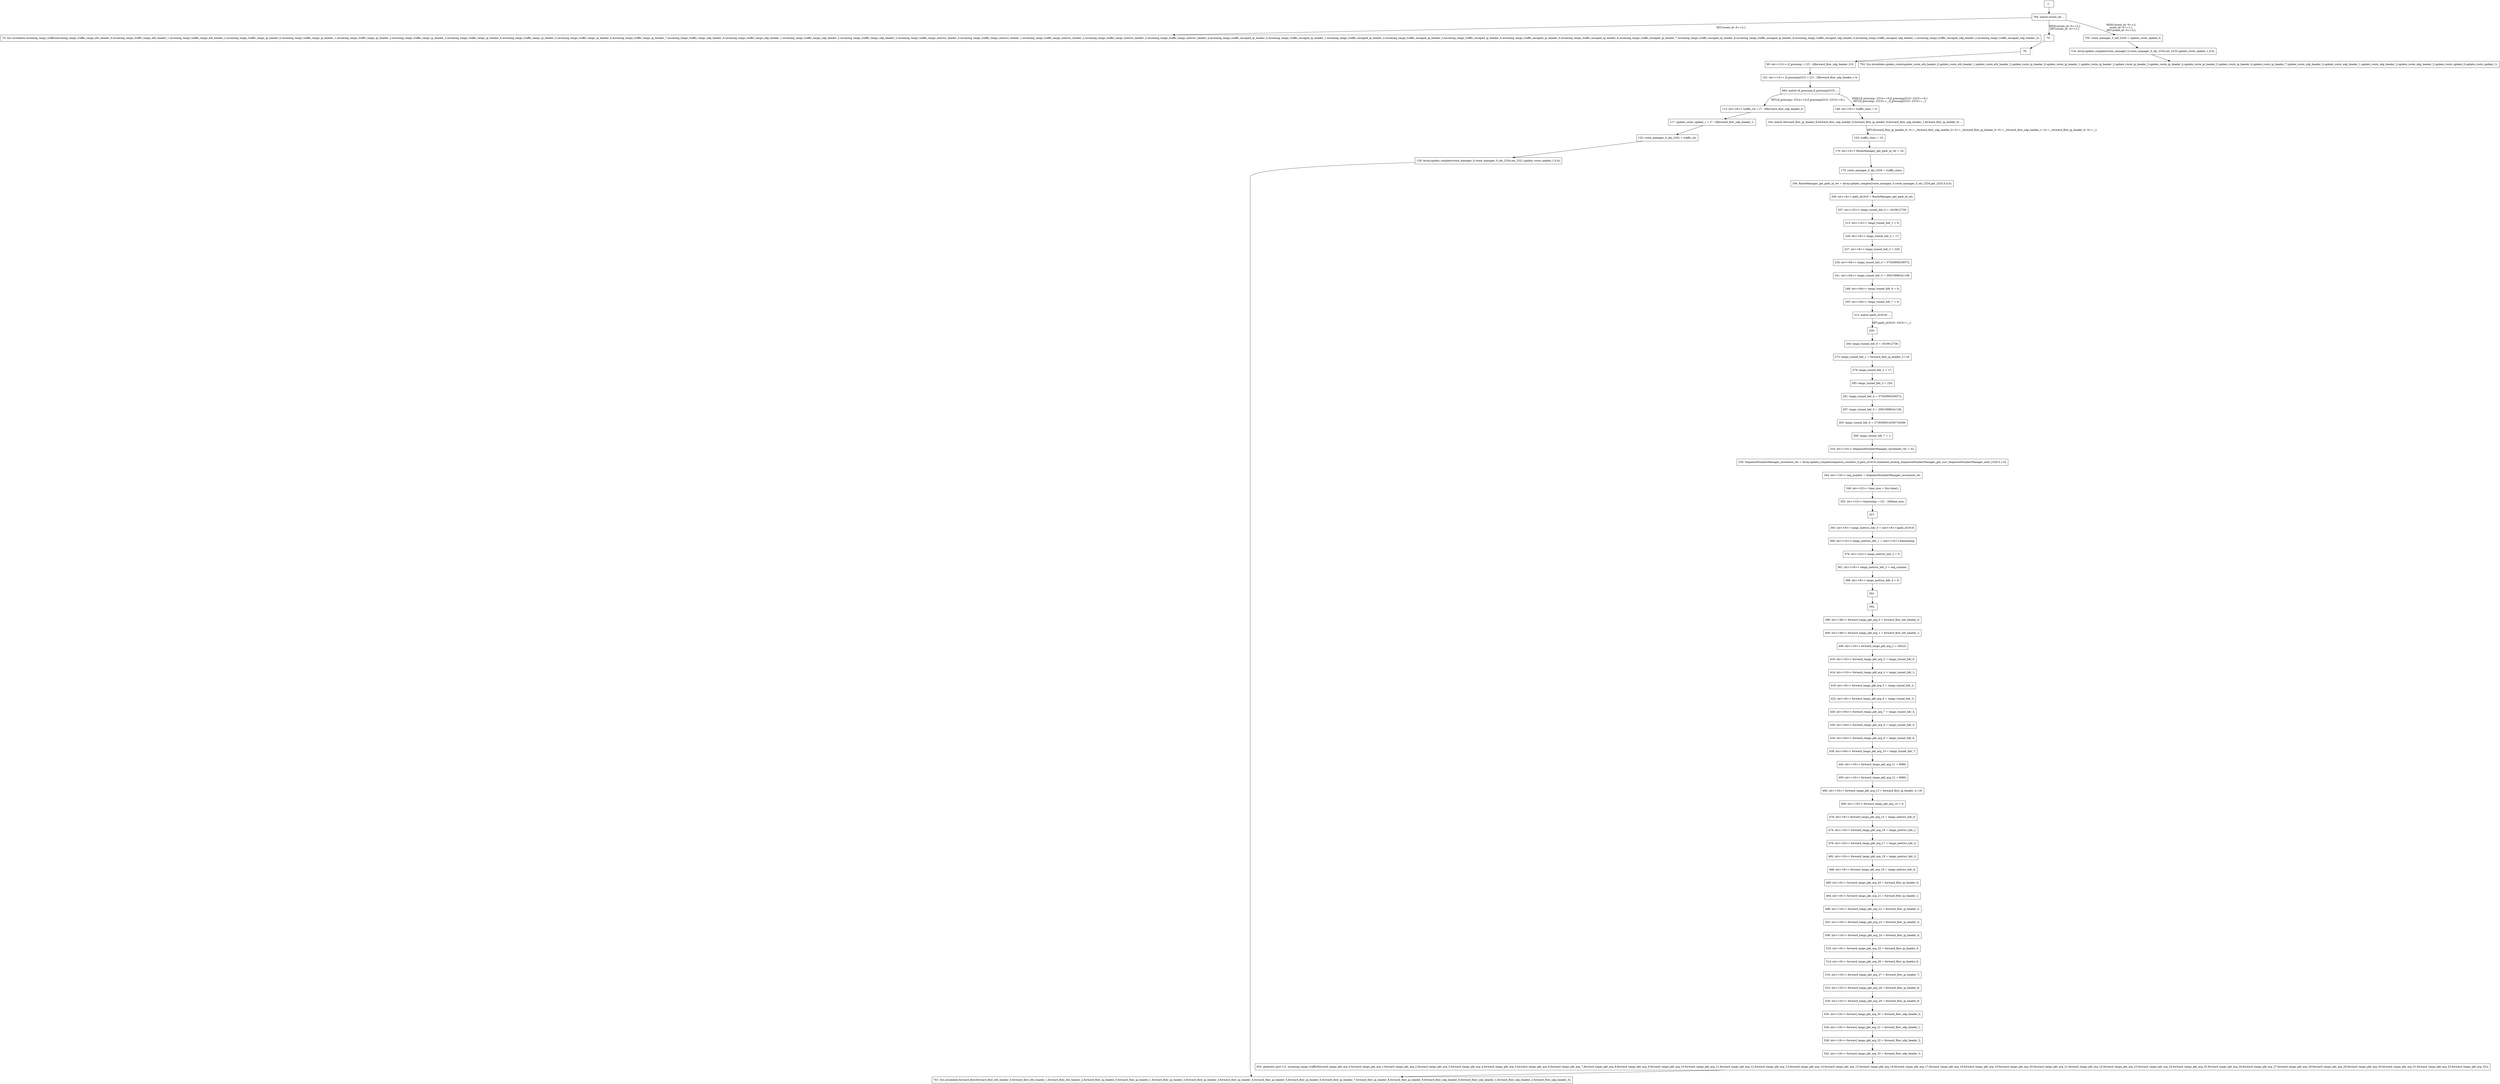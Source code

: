 digraph G {
  "1: " [shape=box, ];
  "74: Sys.invalidate.incoming_tango_traffic(incoming_tango_traffic_tango_eth_header_0,incoming_tango_traffic_tango_eth_header_1,incoming_tango_traffic_tango_eth_header_2,incoming_tango_traffic_tango_ip_header_0,incoming_tango_traffic_tango_ip_header_1,incoming_tango_traffic_tango_ip_header_2,incoming_tango_traffic_tango_ip_header_3,incoming_tango_traffic_tango_ip_header_4,incoming_tango_traffic_tango_ip_header_5,incoming_tango_traffic_tango_ip_header_6,incoming_tango_traffic_tango_ip_header_7,incoming_tango_traffic_tango_udp_header_0,incoming_tango_traffic_tango_udp_header_1,incoming_tango_traffic_tango_udp_header_2,incoming_tango_traffic_tango_udp_header_3,incoming_tango_traffic_tango_metrics_header_0,incoming_tango_traffic_tango_metrics_header_1,incoming_tango_traffic_tango_metrics_header_2,incoming_tango_traffic_tango_metrics_header_3,incoming_tango_traffic_tango_metrics_header_4,incoming_tango_traffic_encaped_ip_header_0,incoming_tango_traffic_encaped_ip_header_1,incoming_tango_traffic_encaped_ip_header_2,incoming_tango_traffic_encaped_ip_header_3,incoming_tango_traffic_encaped_ip_header_4,incoming_tango_traffic_encaped_ip_header_5,incoming_tango_traffic_encaped_ip_header_6,incoming_tango_traffic_encaped_ip_header_7,incoming_tango_traffic_encaped_ip_header_8,incoming_tango_traffic_encaped_ip_header_9,incoming_tango_traffic_encaped_udp_header_0,incoming_tango_traffic_encaped_udp_header_1,incoming_tango_traffic_encaped_udp_header_2,incoming_tango_traffic_encaped_udp_header_3);" [
  shape=box, ];
  "75: " [shape=box, ];
  "76: " [shape=box, ];
  "89: int<<12>> if_precomp = [15 : 4]forward_flow_udp_header_0-0;" [
  shape=box, ];
  "101: int<<13>> if_precomp2315 = [15 : 3]forward_flow_udp_header_1-0;" [
  shape=box, ];
  "112: int<<8>> traffic_cls = [7 : 0]forward_flow_udp_header_0;" [shape=box, ];
  "117: update_route_update_1 = [7 : 0]forward_flow_udp_header_1;" [shape=box,
                                                                    ];
  "120: route_manager_0_idx_2334 = traffic_cls;" [shape=box, ];
  "139: Array.update_complex(route_manager_0,route_manager_0_idx_2334,set_2321,update_route_update_1,0,0);" [
  shape=box, ];
  "148: int<<8>> traffic_class = 0;" [shape=box, ];
  "163: traffic_class = 15;" [shape=box, ];
  "164: match (forward_flow_ip_header_8,forward_flow_udp_header_0,forward_flow_ip_header_9,forward_flow_udp_header_1,forward_flow_ip_header_6) ...
" [
  shape=box, ];
  "170: int<<8>> RouteManager_get_path_id_ret = 32;" [shape=box, ];
  "173: route_manager_0_idx_2334 = traffic_class;" [shape=box, ];
  "194: RouteManager_get_path_id_ret = Array.update_complex(route_manager_0,route_manager_0_idx_2334,get_2325,0,0,0);" [
  shape=box, ];
  "200: int<<8>> path_id1919 = RouteManager_get_path_id_ret;" [shape=box, ];
  "207: int<<32>> tango_tunnel_hdr_0 = 1610612736;" [shape=box, ];
  "213: int<<16>> tango_tunnel_hdr_1 = 0;" [shape=box, ];
  "220: int<<8>> tango_tunnel_hdr_2 = 17;" [shape=box, ];
  "227: int<<8>> tango_tunnel_hdr_3 = 220;" [shape=box, ];
  "234: int<<64>> tango_tunnel_hdr_4 = 57545994539572;" [shape=box, ];
  "241: int<<64>> tango_tunnel_hdr_5 = 20015998341138;" [shape=box, ];
  "248: int<<64>> tango_tunnel_hdr_6 = 0;" [shape=box, ];
  "255: int<<64>> tango_tunnel_hdr_7 = 0;" [shape=box, ];
  "259: " [shape=box, ];
  "264: tango_tunnel_hdr_0 = 1610612736;" [shape=box, ];
  "273: tango_tunnel_hdr_1 = forward_flow_ip_header_2+18;" [shape=box, ];
  "279: tango_tunnel_hdr_2 = 17;" [shape=box, ];
  "285: tango_tunnel_hdr_3 = 220;" [shape=box, ];
  "291: tango_tunnel_hdr_4 = 57545994539572;" [shape=box, ];
  "297: tango_tunnel_hdr_5 = 20015998341138;" [shape=box, ];
  "303: tango_tunnel_hdr_6 = 2739390614536716288;" [shape=box, ];
  "309: tango_tunnel_hdr_7 = 1;" [shape=box, ];
  "312: match (path_id1919) ...
" [shape=box, ];
  "318: int<<16>> SequenceNumberManager_increment_ret = 32;" [shape=box, ];
  "339: SequenceNumberManager_increment_ret = Array.update_complex(sequence_counters_0,path_id1919,combined_memop_SequenceNumberManager_get_curr_SequenceNumberManager_next_2329,0,1,0);" [
  shape=box, ];
  "344: int<<16>> seq_number = SequenceNumberManager_increment_ret;" [
  shape=box, ];
  "349: int<<32>> time_now = Sys.time();" [shape=box, ];
  "355: int<<12>> timestamp = [31 : 20]time_now;" [shape=box, ];
  "357: " [shape=box, ];
  "363: int<<8>> tango_metrics_hdr_0 = (int<<8>>)path_id1919;" [shape=box, ];
  "369: int<<16>> tango_metrics_hdr_1 = (int<<16>>)timestamp;" [shape=box, ];
  "376: int<<32>> tango_metrics_hdr_2 = 0;" [shape=box, ];
  "381: int<<16>> tango_metrics_hdr_3 = seq_number;" [shape=box, ];
  "388: int<<8>> tango_metrics_hdr_4 = 0;" [shape=box, ];
  "391: " [shape=box, ];
  "392: " [shape=box, ];
  "396: int<<48>> forward_tango_pkt_arg_0 = forward_flow_eth_header_0;" [
  shape=box, ];
  "400: int<<48>> forward_tango_pkt_arg_1 = forward_flow_eth_header_1;" [
  shape=box, ];
  "406: int<<16>> forward_tango_pkt_arg_2 = 34525;" [shape=box, ];
  "410: int<<32>> forward_tango_pkt_arg_3 = tango_tunnel_hdr_0;" [shape=box, ];
  "414: int<<16>> forward_tango_pkt_arg_4 = tango_tunnel_hdr_1;" [shape=box, ];
  "418: int<<8>> forward_tango_pkt_arg_5 = tango_tunnel_hdr_2;" [shape=box, ];
  "422: int<<8>> forward_tango_pkt_arg_6 = tango_tunnel_hdr_3;" [shape=box, ];
  "426: int<<64>> forward_tango_pkt_arg_7 = tango_tunnel_hdr_4;" [shape=box, ];
  "430: int<<64>> forward_tango_pkt_arg_8 = tango_tunnel_hdr_5;" [shape=box, ];
  "434: int<<64>> forward_tango_pkt_arg_9 = tango_tunnel_hdr_6;" [shape=box, ];
  "438: int<<64>> forward_tango_pkt_arg_10 = tango_tunnel_hdr_7;" [shape=box, ];
  "444: int<<16>> forward_tango_pkt_arg_11 = 8080;" [shape=box, ];
  "450: int<<16>> forward_tango_pkt_arg_12 = 8080;" [shape=box, ];
  "460: int<<16>> forward_tango_pkt_arg_13 = forward_flow_ip_header_2+18;" [
  shape=box, ];
  "466: int<<16>> forward_tango_pkt_arg_14 = 0;" [shape=box, ];
  "470: int<<8>> forward_tango_pkt_arg_15 = tango_metrics_hdr_0;" [shape=box, ];
  "474: int<<16>> forward_tango_pkt_arg_16 = tango_metrics_hdr_1;" [shape=box,
                                                                    ];
  "478: int<<32>> forward_tango_pkt_arg_17 = tango_metrics_hdr_2;" [shape=box,
                                                                    ];
  "482: int<<16>> forward_tango_pkt_arg_18 = tango_metrics_hdr_3;" [shape=box,
                                                                    ];
  "486: int<<8>> forward_tango_pkt_arg_19 = tango_metrics_hdr_4;" [shape=box, ];
  "490: int<<8>> forward_tango_pkt_arg_20 = forward_flow_ip_header_0;" [
  shape=box, ];
  "494: int<<8>> forward_tango_pkt_arg_21 = forward_flow_ip_header_1;" [
  shape=box, ];
  "498: int<<16>> forward_tango_pkt_arg_22 = forward_flow_ip_header_2;" [
  shape=box, ];
  "502: int<<16>> forward_tango_pkt_arg_23 = forward_flow_ip_header_3;" [
  shape=box, ];
  "506: int<<16>> forward_tango_pkt_arg_24 = forward_flow_ip_header_4;" [
  shape=box, ];
  "510: int<<8>> forward_tango_pkt_arg_25 = forward_flow_ip_header_5;" [
  shape=box, ];
  "514: int<<8>> forward_tango_pkt_arg_26 = forward_flow_ip_header_6;" [
  shape=box, ];
  "518: int<<16>> forward_tango_pkt_arg_27 = forward_flow_ip_header_7;" [
  shape=box, ];
  "522: int<<32>> forward_tango_pkt_arg_28 = forward_flow_ip_header_8;" [
  shape=box, ];
  "526: int<<32>> forward_tango_pkt_arg_29 = forward_flow_ip_header_9;" [
  shape=box, ];
  "530: int<<16>> forward_tango_pkt_arg_30 = forward_flow_udp_header_0;" [
  shape=box, ];
  "534: int<<16>> forward_tango_pkt_arg_31 = forward_flow_udp_header_1;" [
  shape=box, ];
  "538: int<<16>> forward_tango_pkt_arg_32 = forward_flow_udp_header_2;" [
  shape=box, ];
  "542: int<<16>> forward_tango_pkt_arg_33 = forward_flow_udp_header_3;" [
  shape=box, ];
  "652: generate_port (12, incoming_tango_traffic(forward_tango_pkt_arg_0,forward_tango_pkt_arg_1,forward_tango_pkt_arg_2,forward_tango_pkt_arg_3,forward_tango_pkt_arg_4,forward_tango_pkt_arg_5,forward_tango_pkt_arg_6,forward_tango_pkt_arg_7,forward_tango_pkt_arg_8,forward_tango_pkt_arg_9,forward_tango_pkt_arg_10,forward_tango_pkt_arg_11,forward_tango_pkt_arg_12,forward_tango_pkt_arg_13,forward_tango_pkt_arg_14,forward_tango_pkt_arg_15,forward_tango_pkt_arg_16,forward_tango_pkt_arg_17,forward_tango_pkt_arg_18,forward_tango_pkt_arg_19,forward_tango_pkt_arg_20,forward_tango_pkt_arg_21,forward_tango_pkt_arg_22,forward_tango_pkt_arg_23,forward_tango_pkt_arg_24,forward_tango_pkt_arg_25,forward_tango_pkt_arg_26,forward_tango_pkt_arg_27,forward_tango_pkt_arg_28,forward_tango_pkt_arg_29,forward_tango_pkt_arg_30,forward_tango_pkt_arg_31,forward_tango_pkt_arg_32,forward_tango_pkt_arg_33));" [
  shape=box, ];
  "662: match (if_precomp,if_precomp2315) ...
" [shape=box, ];
  "701: Sys.invalidate.forward_flow(forward_flow_eth_header_0,forward_flow_eth_header_1,forward_flow_eth_header_2,forward_flow_ip_header_0,forward_flow_ip_header_1,forward_flow_ip_header_2,forward_flow_ip_header_3,forward_flow_ip_header_4,forward_flow_ip_header_5,forward_flow_ip_header_6,forward_flow_ip_header_7,forward_flow_ip_header_8,forward_flow_ip_header_9,forward_flow_udp_header_0,forward_flow_udp_header_1,forward_flow_udp_header_2,forward_flow_udp_header_3);" [
  shape=box, ];
  "705: route_manager_0_idx_2334 = update_route_update_0;" [shape=box, ];
  "724: Array.update_complex(route_manager_0,route_manager_0_idx_2334,set_2333,update_route_update_1,0,0);" [
  shape=box, ];
  "762: Sys.invalidate.update_route(update_route_eth_header_0,update_route_eth_header_1,update_route_eth_header_2,update_route_ip_header_0,update_route_ip_header_1,update_route_ip_header_2,update_route_ip_header_3,update_route_ip_header_4,update_route_ip_header_5,update_route_ip_header_6,update_route_ip_header_7,update_route_udp_header_0,update_route_udp_header_1,update_route_udp_header_2,update_route_udp_header_3,update_route_update_0,update_route_update_1);" [
  shape=box, ];
  "764: match (event_id) ...
" [shape=box, ];
  
  
  "1: " -> "764: match (event_id) ...
" [label="", ];
  "75: " -> "76: " [label="", ];
  "76: " -> "89: int<<12>> if_precomp = [15 : 4]forward_flow_udp_header_0-0;" [
  label="", ];
  "89: int<<12>> if_precomp = [15 : 4]forward_flow_udp_header_0-0;" -> "101: int<<13>> if_precomp2315 = [15 : 3]forward_flow_udp_header_1-0;" [
  label="", ];
  "101: int<<13>> if_precomp2315 = [15 : 3]forward_flow_udp_header_1-0;" -> "662: match (if_precomp,if_precomp2315) ...
" [
  label="", ];
  "112: int<<8>> traffic_cls = [7 : 0]forward_flow_udp_header_0;" -> "117: update_route_update_1 = [7 : 0]forward_flow_udp_header_1;" [
  label="", ];
  "117: update_route_update_1 = [7 : 0]forward_flow_udp_header_1;" -> "120: route_manager_0_idx_2334 = traffic_cls;" [
  label="", ];
  "120: route_manager_0_idx_2334 = traffic_cls;" -> "139: Array.update_complex(route_manager_0,route_manager_0_idx_2334,set_2321,update_route_update_1,0,0);" [
  label="", ];
  "139: Array.update_complex(route_manager_0,route_manager_0_idx_2334,set_2321,update_route_update_1,0,0);" -> "701: Sys.invalidate.forward_flow(forward_flow_eth_header_0,forward_flow_eth_header_1,forward_flow_eth_header_2,forward_flow_ip_header_0,forward_flow_ip_header_1,forward_flow_ip_header_2,forward_flow_ip_header_3,forward_flow_ip_header_4,forward_flow_ip_header_5,forward_flow_ip_header_6,forward_flow_ip_header_7,forward_flow_ip_header_8,forward_flow_ip_header_9,forward_flow_udp_header_0,forward_flow_udp_header_1,forward_flow_udp_header_2,forward_flow_udp_header_3);" [
  label="", ];
  "148: int<<8>> traffic_class = 0;" -> "164: match (forward_flow_ip_header_8,forward_flow_udp_header_0,forward_flow_ip_header_9,forward_flow_udp_header_1,forward_flow_ip_header_6) ...
" [
  label="", ];
  "163: traffic_class = 15;" -> "170: int<<8>> RouteManager_get_path_id_ret = 32;" [
  label="", ];
  "164: match (forward_flow_ip_header_8,forward_flow_udp_header_0,forward_flow_ip_header_9,forward_flow_udp_header_1,forward_flow_ip_header_6) ...
" -> "163: traffic_class = 15;" [
  label="HIT{forward_flow_ip_header_8~0==_,forward_flow_udp_header_0~0==_,forward_flow_ip_header_9~0==_,forward_flow_udp_header_1~0==_,forward_flow_ip_header_6~0==_;}",
  ];
  "170: int<<8>> RouteManager_get_path_id_ret = 32;" -> "173: route_manager_0_idx_2334 = traffic_class;" [
  label="", ];
  "173: route_manager_0_idx_2334 = traffic_class;" -> "194: RouteManager_get_path_id_ret = Array.update_complex(route_manager_0,route_manager_0_idx_2334,get_2325,0,0,0);" [
  label="", ];
  "194: RouteManager_get_path_id_ret = Array.update_complex(route_manager_0,route_manager_0_idx_2334,get_2325,0,0,0);" -> "200: int<<8>> path_id1919 = RouteManager_get_path_id_ret;" [
  label="", ];
  "200: int<<8>> path_id1919 = RouteManager_get_path_id_ret;" -> "207: int<<32>> tango_tunnel_hdr_0 = 1610612736;" [
  label="", ];
  "207: int<<32>> tango_tunnel_hdr_0 = 1610612736;" -> "213: int<<16>> tango_tunnel_hdr_1 = 0;" [
  label="", ];
  "213: int<<16>> tango_tunnel_hdr_1 = 0;" -> "220: int<<8>> tango_tunnel_hdr_2 = 17;" [
  label="", ];
  "220: int<<8>> tango_tunnel_hdr_2 = 17;" -> "227: int<<8>> tango_tunnel_hdr_3 = 220;" [
  label="", ];
  "227: int<<8>> tango_tunnel_hdr_3 = 220;" -> "234: int<<64>> tango_tunnel_hdr_4 = 57545994539572;" [
  label="", ];
  "234: int<<64>> tango_tunnel_hdr_4 = 57545994539572;" -> "241: int<<64>> tango_tunnel_hdr_5 = 20015998341138;" [
  label="", ];
  "241: int<<64>> tango_tunnel_hdr_5 = 20015998341138;" -> "248: int<<64>> tango_tunnel_hdr_6 = 0;" [
  label="", ];
  "248: int<<64>> tango_tunnel_hdr_6 = 0;" -> "255: int<<64>> tango_tunnel_hdr_7 = 0;" [
  label="", ];
  "255: int<<64>> tango_tunnel_hdr_7 = 0;" -> "312: match (path_id1919) ...
" [
  label="", ];
  "259: " -> "264: tango_tunnel_hdr_0 = 1610612736;" [label="", ];
  "264: tango_tunnel_hdr_0 = 1610612736;" -> "273: tango_tunnel_hdr_1 = forward_flow_ip_header_2+18;" [
  label="", ];
  "273: tango_tunnel_hdr_1 = forward_flow_ip_header_2+18;" -> "279: tango_tunnel_hdr_2 = 17;" [
  label="", ];
  "279: tango_tunnel_hdr_2 = 17;" -> "285: tango_tunnel_hdr_3 = 220;" [
  label="", ];
  "285: tango_tunnel_hdr_3 = 220;" -> "291: tango_tunnel_hdr_4 = 57545994539572;" [
  label="", ];
  "291: tango_tunnel_hdr_4 = 57545994539572;" -> "297: tango_tunnel_hdr_5 = 20015998341138;" [
  label="", ];
  "297: tango_tunnel_hdr_5 = 20015998341138;" -> "303: tango_tunnel_hdr_6 = 2739390614536716288;" [
  label="", ];
  "303: tango_tunnel_hdr_6 = 2739390614536716288;" -> "309: tango_tunnel_hdr_7 = 1;" [
  label="", ];
  "309: tango_tunnel_hdr_7 = 1;" -> "318: int<<16>> SequenceNumberManager_increment_ret = 32;" [
  label="", ];
  "312: match (path_id1919) ...
" -> "259: " [label="HIT{path_id1919~1919==_;}",
                                              ];
  "318: int<<16>> SequenceNumberManager_increment_ret = 32;" -> "339: SequenceNumberManager_increment_ret = Array.update_complex(sequence_counters_0,path_id1919,combined_memop_SequenceNumberManager_get_curr_SequenceNumberManager_next_2329,0,1,0);" [
  label="", ];
  "339: SequenceNumberManager_increment_ret = Array.update_complex(sequence_counters_0,path_id1919,combined_memop_SequenceNumberManager_get_curr_SequenceNumberManager_next_2329,0,1,0);" -> "344: int<<16>> seq_number = SequenceNumberManager_increment_ret;" [
  label="", ];
  "344: int<<16>> seq_number = SequenceNumberManager_increment_ret;" -> "349: int<<32>> time_now = Sys.time();" [
  label="", ];
  "349: int<<32>> time_now = Sys.time();" -> "355: int<<12>> timestamp = [31 : 20]time_now;" [
  label="", ];
  "355: int<<12>> timestamp = [31 : 20]time_now;" -> "357: " [label="", ];
  "357: " -> "363: int<<8>> tango_metrics_hdr_0 = (int<<8>>)path_id1919;" [
  label="", ];
  "363: int<<8>> tango_metrics_hdr_0 = (int<<8>>)path_id1919;" -> "369: int<<16>> tango_metrics_hdr_1 = (int<<16>>)timestamp;" [
  label="", ];
  "369: int<<16>> tango_metrics_hdr_1 = (int<<16>>)timestamp;" -> "376: int<<32>> tango_metrics_hdr_2 = 0;" [
  label="", ];
  "376: int<<32>> tango_metrics_hdr_2 = 0;" -> "381: int<<16>> tango_metrics_hdr_3 = seq_number;" [
  label="", ];
  "381: int<<16>> tango_metrics_hdr_3 = seq_number;" -> "388: int<<8>> tango_metrics_hdr_4 = 0;" [
  label="", ];
  "388: int<<8>> tango_metrics_hdr_4 = 0;" -> "391: " [label="", ];
  "391: " -> "392: " [label="", ];
  "392: " -> "396: int<<48>> forward_tango_pkt_arg_0 = forward_flow_eth_header_0;" [
  label="", ];
  "396: int<<48>> forward_tango_pkt_arg_0 = forward_flow_eth_header_0;" -> "400: int<<48>> forward_tango_pkt_arg_1 = forward_flow_eth_header_1;" [
  label="", ];
  "400: int<<48>> forward_tango_pkt_arg_1 = forward_flow_eth_header_1;" -> "406: int<<16>> forward_tango_pkt_arg_2 = 34525;" [
  label="", ];
  "406: int<<16>> forward_tango_pkt_arg_2 = 34525;" -> "410: int<<32>> forward_tango_pkt_arg_3 = tango_tunnel_hdr_0;" [
  label="", ];
  "410: int<<32>> forward_tango_pkt_arg_3 = tango_tunnel_hdr_0;" -> "414: int<<16>> forward_tango_pkt_arg_4 = tango_tunnel_hdr_1;" [
  label="", ];
  "414: int<<16>> forward_tango_pkt_arg_4 = tango_tunnel_hdr_1;" -> "418: int<<8>> forward_tango_pkt_arg_5 = tango_tunnel_hdr_2;" [
  label="", ];
  "418: int<<8>> forward_tango_pkt_arg_5 = tango_tunnel_hdr_2;" -> "422: int<<8>> forward_tango_pkt_arg_6 = tango_tunnel_hdr_3;" [
  label="", ];
  "422: int<<8>> forward_tango_pkt_arg_6 = tango_tunnel_hdr_3;" -> "426: int<<64>> forward_tango_pkt_arg_7 = tango_tunnel_hdr_4;" [
  label="", ];
  "426: int<<64>> forward_tango_pkt_arg_7 = tango_tunnel_hdr_4;" -> "430: int<<64>> forward_tango_pkt_arg_8 = tango_tunnel_hdr_5;" [
  label="", ];
  "430: int<<64>> forward_tango_pkt_arg_8 = tango_tunnel_hdr_5;" -> "434: int<<64>> forward_tango_pkt_arg_9 = tango_tunnel_hdr_6;" [
  label="", ];
  "434: int<<64>> forward_tango_pkt_arg_9 = tango_tunnel_hdr_6;" -> "438: int<<64>> forward_tango_pkt_arg_10 = tango_tunnel_hdr_7;" [
  label="", ];
  "438: int<<64>> forward_tango_pkt_arg_10 = tango_tunnel_hdr_7;" -> "444: int<<16>> forward_tango_pkt_arg_11 = 8080;" [
  label="", ];
  "444: int<<16>> forward_tango_pkt_arg_11 = 8080;" -> "450: int<<16>> forward_tango_pkt_arg_12 = 8080;" [
  label="", ];
  "450: int<<16>> forward_tango_pkt_arg_12 = 8080;" -> "460: int<<16>> forward_tango_pkt_arg_13 = forward_flow_ip_header_2+18;" [
  label="", ];
  "460: int<<16>> forward_tango_pkt_arg_13 = forward_flow_ip_header_2+18;" -> "466: int<<16>> forward_tango_pkt_arg_14 = 0;" [
  label="", ];
  "466: int<<16>> forward_tango_pkt_arg_14 = 0;" -> "470: int<<8>> forward_tango_pkt_arg_15 = tango_metrics_hdr_0;" [
  label="", ];
  "470: int<<8>> forward_tango_pkt_arg_15 = tango_metrics_hdr_0;" -> "474: int<<16>> forward_tango_pkt_arg_16 = tango_metrics_hdr_1;" [
  label="", ];
  "474: int<<16>> forward_tango_pkt_arg_16 = tango_metrics_hdr_1;" -> "478: int<<32>> forward_tango_pkt_arg_17 = tango_metrics_hdr_2;" [
  label="", ];
  "478: int<<32>> forward_tango_pkt_arg_17 = tango_metrics_hdr_2;" -> "482: int<<16>> forward_tango_pkt_arg_18 = tango_metrics_hdr_3;" [
  label="", ];
  "482: int<<16>> forward_tango_pkt_arg_18 = tango_metrics_hdr_3;" -> "486: int<<8>> forward_tango_pkt_arg_19 = tango_metrics_hdr_4;" [
  label="", ];
  "486: int<<8>> forward_tango_pkt_arg_19 = tango_metrics_hdr_4;" -> "490: int<<8>> forward_tango_pkt_arg_20 = forward_flow_ip_header_0;" [
  label="", ];
  "490: int<<8>> forward_tango_pkt_arg_20 = forward_flow_ip_header_0;" -> "494: int<<8>> forward_tango_pkt_arg_21 = forward_flow_ip_header_1;" [
  label="", ];
  "494: int<<8>> forward_tango_pkt_arg_21 = forward_flow_ip_header_1;" -> "498: int<<16>> forward_tango_pkt_arg_22 = forward_flow_ip_header_2;" [
  label="", ];
  "498: int<<16>> forward_tango_pkt_arg_22 = forward_flow_ip_header_2;" -> "502: int<<16>> forward_tango_pkt_arg_23 = forward_flow_ip_header_3;" [
  label="", ];
  "502: int<<16>> forward_tango_pkt_arg_23 = forward_flow_ip_header_3;" -> "506: int<<16>> forward_tango_pkt_arg_24 = forward_flow_ip_header_4;" [
  label="", ];
  "506: int<<16>> forward_tango_pkt_arg_24 = forward_flow_ip_header_4;" -> "510: int<<8>> forward_tango_pkt_arg_25 = forward_flow_ip_header_5;" [
  label="", ];
  "510: int<<8>> forward_tango_pkt_arg_25 = forward_flow_ip_header_5;" -> "514: int<<8>> forward_tango_pkt_arg_26 = forward_flow_ip_header_6;" [
  label="", ];
  "514: int<<8>> forward_tango_pkt_arg_26 = forward_flow_ip_header_6;" -> "518: int<<16>> forward_tango_pkt_arg_27 = forward_flow_ip_header_7;" [
  label="", ];
  "518: int<<16>> forward_tango_pkt_arg_27 = forward_flow_ip_header_7;" -> "522: int<<32>> forward_tango_pkt_arg_28 = forward_flow_ip_header_8;" [
  label="", ];
  "522: int<<32>> forward_tango_pkt_arg_28 = forward_flow_ip_header_8;" -> "526: int<<32>> forward_tango_pkt_arg_29 = forward_flow_ip_header_9;" [
  label="", ];
  "526: int<<32>> forward_tango_pkt_arg_29 = forward_flow_ip_header_9;" -> "530: int<<16>> forward_tango_pkt_arg_30 = forward_flow_udp_header_0;" [
  label="", ];
  "530: int<<16>> forward_tango_pkt_arg_30 = forward_flow_udp_header_0;" -> "534: int<<16>> forward_tango_pkt_arg_31 = forward_flow_udp_header_1;" [
  label="", ];
  "534: int<<16>> forward_tango_pkt_arg_31 = forward_flow_udp_header_1;" -> "538: int<<16>> forward_tango_pkt_arg_32 = forward_flow_udp_header_2;" [
  label="", ];
  "538: int<<16>> forward_tango_pkt_arg_32 = forward_flow_udp_header_2;" -> "542: int<<16>> forward_tango_pkt_arg_33 = forward_flow_udp_header_3;" [
  label="", ];
  "542: int<<16>> forward_tango_pkt_arg_33 = forward_flow_udp_header_3;" -> "652: generate_port (12, incoming_tango_traffic(forward_tango_pkt_arg_0,forward_tango_pkt_arg_1,forward_tango_pkt_arg_2,forward_tango_pkt_arg_3,forward_tango_pkt_arg_4,forward_tango_pkt_arg_5,forward_tango_pkt_arg_6,forward_tango_pkt_arg_7,forward_tango_pkt_arg_8,forward_tango_pkt_arg_9,forward_tango_pkt_arg_10,forward_tango_pkt_arg_11,forward_tango_pkt_arg_12,forward_tango_pkt_arg_13,forward_tango_pkt_arg_14,forward_tango_pkt_arg_15,forward_tango_pkt_arg_16,forward_tango_pkt_arg_17,forward_tango_pkt_arg_18,forward_tango_pkt_arg_19,forward_tango_pkt_arg_20,forward_tango_pkt_arg_21,forward_tango_pkt_arg_22,forward_tango_pkt_arg_23,forward_tango_pkt_arg_24,forward_tango_pkt_arg_25,forward_tango_pkt_arg_26,forward_tango_pkt_arg_27,forward_tango_pkt_arg_28,forward_tango_pkt_arg_29,forward_tango_pkt_arg_30,forward_tango_pkt_arg_31,forward_tango_pkt_arg_32,forward_tango_pkt_arg_33));" [
  label="", ];
  "652: generate_port (12, incoming_tango_traffic(forward_tango_pkt_arg_0,forward_tango_pkt_arg_1,forward_tango_pkt_arg_2,forward_tango_pkt_arg_3,forward_tango_pkt_arg_4,forward_tango_pkt_arg_5,forward_tango_pkt_arg_6,forward_tango_pkt_arg_7,forward_tango_pkt_arg_8,forward_tango_pkt_arg_9,forward_tango_pkt_arg_10,forward_tango_pkt_arg_11,forward_tango_pkt_arg_12,forward_tango_pkt_arg_13,forward_tango_pkt_arg_14,forward_tango_pkt_arg_15,forward_tango_pkt_arg_16,forward_tango_pkt_arg_17,forward_tango_pkt_arg_18,forward_tango_pkt_arg_19,forward_tango_pkt_arg_20,forward_tango_pkt_arg_21,forward_tango_pkt_arg_22,forward_tango_pkt_arg_23,forward_tango_pkt_arg_24,forward_tango_pkt_arg_25,forward_tango_pkt_arg_26,forward_tango_pkt_arg_27,forward_tango_pkt_arg_28,forward_tango_pkt_arg_29,forward_tango_pkt_arg_30,forward_tango_pkt_arg_31,forward_tango_pkt_arg_32,forward_tango_pkt_arg_33));" -> "701: Sys.invalidate.forward_flow(forward_flow_eth_header_0,forward_flow_eth_header_1,forward_flow_eth_header_2,forward_flow_ip_header_0,forward_flow_ip_header_1,forward_flow_ip_header_2,forward_flow_ip_header_3,forward_flow_ip_header_4,forward_flow_ip_header_5,forward_flow_ip_header_6,forward_flow_ip_header_7,forward_flow_ip_header_8,forward_flow_ip_header_9,forward_flow_udp_header_0,forward_flow_udp_header_1,forward_flow_udp_header_2,forward_flow_udp_header_3);" [
  label="", ];
  "662: match (if_precomp,if_precomp2315) ...
" -> "112: int<<8>> traffic_cls = [7 : 0]forward_flow_udp_header_0;" [
  label="HIT{if_precomp~2314==0,if_precomp2315~2315==0;}", ];
  "662: match (if_precomp,if_precomp2315) ...
" -> "148: int<<8>> traffic_class = 0;" [
  label="MISS{if_precomp~2314==0,if_precomp2315~2315==0;}
HIT{if_precomp~2314==_,if_precomp2315~2315==_;}",
  ];
  "705: route_manager_0_idx_2334 = update_route_update_0;" -> "724: Array.update_complex(route_manager_0,route_manager_0_idx_2334,set_2333,update_route_update_1,0,0);" [
  label="", ];
  "724: Array.update_complex(route_manager_0,route_manager_0_idx_2334,set_2333,update_route_update_1,0,0);" -> "762: Sys.invalidate.update_route(update_route_eth_header_0,update_route_eth_header_1,update_route_eth_header_2,update_route_ip_header_0,update_route_ip_header_1,update_route_ip_header_2,update_route_ip_header_3,update_route_ip_header_4,update_route_ip_header_5,update_route_ip_header_6,update_route_ip_header_7,update_route_udp_header_0,update_route_udp_header_1,update_route_udp_header_2,update_route_udp_header_3,update_route_update_0,update_route_update_1);" [
  label="", ];
  "764: match (event_id) ...
" -> "74: Sys.invalidate.incoming_tango_traffic(incoming_tango_traffic_tango_eth_header_0,incoming_tango_traffic_tango_eth_header_1,incoming_tango_traffic_tango_eth_header_2,incoming_tango_traffic_tango_ip_header_0,incoming_tango_traffic_tango_ip_header_1,incoming_tango_traffic_tango_ip_header_2,incoming_tango_traffic_tango_ip_header_3,incoming_tango_traffic_tango_ip_header_4,incoming_tango_traffic_tango_ip_header_5,incoming_tango_traffic_tango_ip_header_6,incoming_tango_traffic_tango_ip_header_7,incoming_tango_traffic_tango_udp_header_0,incoming_tango_traffic_tango_udp_header_1,incoming_tango_traffic_tango_udp_header_2,incoming_tango_traffic_tango_udp_header_3,incoming_tango_traffic_tango_metrics_header_0,incoming_tango_traffic_tango_metrics_header_1,incoming_tango_traffic_tango_metrics_header_2,incoming_tango_traffic_tango_metrics_header_3,incoming_tango_traffic_tango_metrics_header_4,incoming_tango_traffic_encaped_ip_header_0,incoming_tango_traffic_encaped_ip_header_1,incoming_tango_traffic_encaped_ip_header_2,incoming_tango_traffic_encaped_ip_header_3,incoming_tango_traffic_encaped_ip_header_4,incoming_tango_traffic_encaped_ip_header_5,incoming_tango_traffic_encaped_ip_header_6,incoming_tango_traffic_encaped_ip_header_7,incoming_tango_traffic_encaped_ip_header_8,incoming_tango_traffic_encaped_ip_header_9,incoming_tango_traffic_encaped_udp_header_0,incoming_tango_traffic_encaped_udp_header_1,incoming_tango_traffic_encaped_udp_header_2,incoming_tango_traffic_encaped_udp_header_3);" [
  label="HIT{event_id~0==2;}", ];
  "764: match (event_id) ...
" -> "75: " [label="MISS{event_id~0==2;}
HIT{event_id~0==1;}",
                                          ];
  "764: match (event_id) ...
" -> "705: route_manager_0_idx_2334 = update_route_update_0;" [
  label="MISS{event_id~0==2;
event_id~0==1;}
HIT{event_id~0==3;}", ];
  
  }